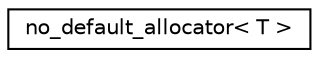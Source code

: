 digraph "Graphical Class Hierarchy"
{
  edge [fontname="Helvetica",fontsize="10",labelfontname="Helvetica",labelfontsize="10"];
  node [fontname="Helvetica",fontsize="10",shape=record];
  rankdir="LR";
  Node0 [label="no_default_allocator\< T \>",height=0.2,width=0.4,color="black", fillcolor="white", style="filled",URL="$classno__default__allocator.html"];
}
